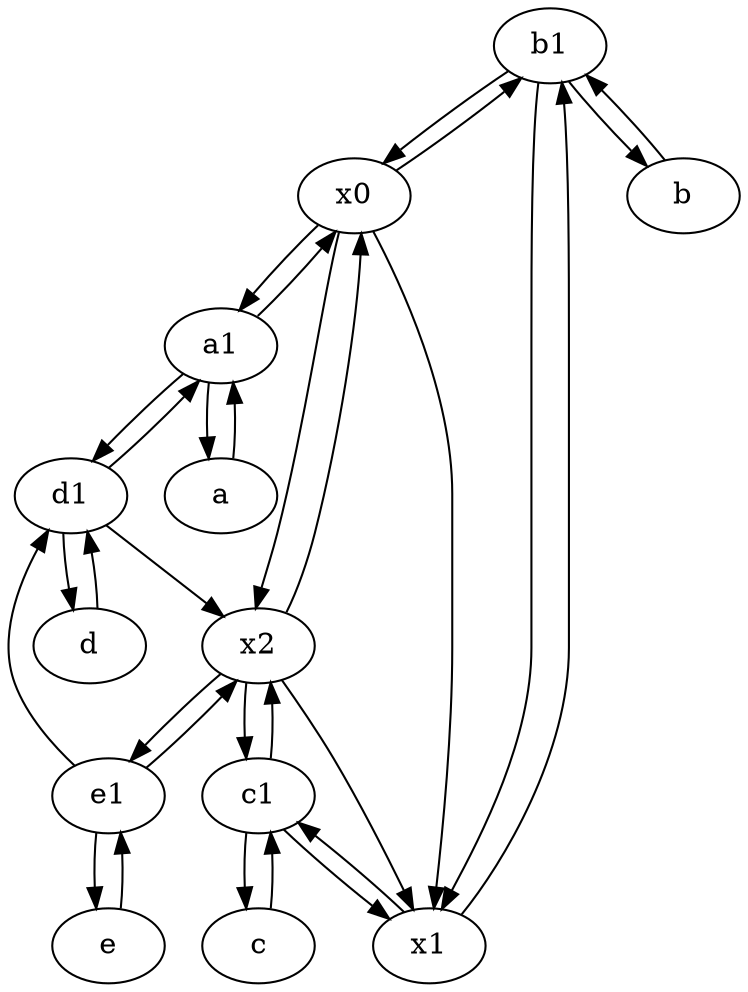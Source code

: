 digraph  {
	b1 [pos="45,20!"];
	d1 [pos="25,30!"];
	c [pos="20,10!"];
	c1 [pos="30,15!"];
	x0;
	x1;
	b [pos="50,20!"];
	e1 [pos="25,45!"];
	d [pos="20,30!"];
	e [pos="30,50!"];
	a [pos="40,10!"];
	x2;
	a1 [pos="40,15!"];
	a1 -> d1;
	a1 -> x0;
	x0 -> x2;
	b1 -> x0;
	b1 -> x1;
	d1 -> a1;
	d -> d1;
	x0 -> b1;
	c1 -> x1;
	e -> e1;
	x2 -> e1;
	e1 -> e;
	b -> b1;
	x0 -> x1;
	x2 -> x1;
	x0 -> a1;
	e1 -> d1;
	d1 -> x2;
	c1 -> c;
	c1 -> x2;
	a -> a1;
	c -> c1;
	x2 -> c1;
	x1 -> c1;
	x1 -> b1;
	e1 -> x2;
	a1 -> a;
	b1 -> b;
	d1 -> d;
	x2 -> x0;

	}